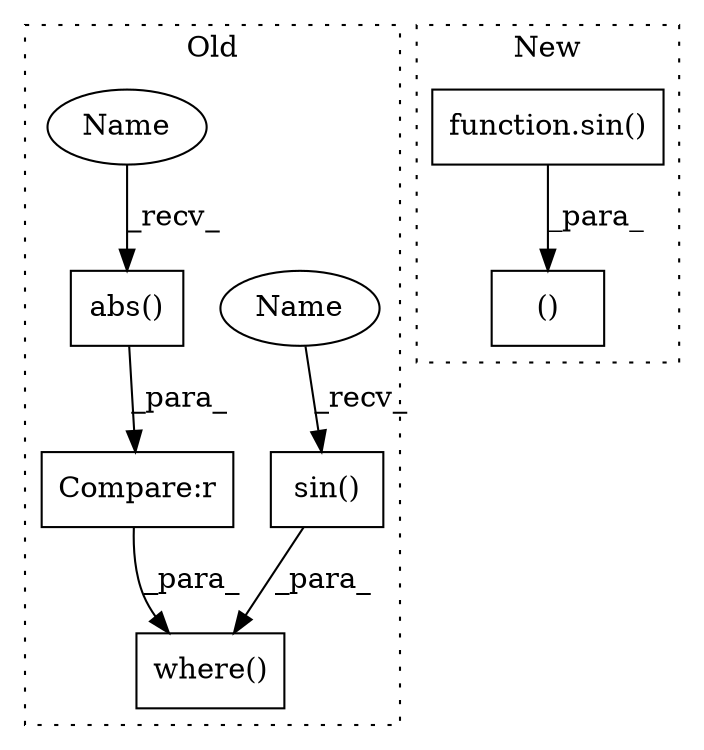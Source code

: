 digraph G {
subgraph cluster0 {
1 [label="sin()" a="75" s="1475" l="7" shape="box"];
3 [label="abs()" a="75" s="1254" l="7" shape="box"];
5 [label="Compare:r" a="40" s="1253" l="15" shape="box"];
6 [label="where()" a="75" s="1443,1482" l="12,1" shape="box"];
7 [label="Name" a="87" s="1475" l="1" shape="ellipse"];
8 [label="Name" a="87" s="1254" l="1" shape="ellipse"];
label = "Old";
style="dotted";
}
subgraph cluster1 {
2 [label="function.sin()" a="75" s="1505,1510" l="4,1" shape="box"];
4 [label="()" a="54" s="1652" l="6" shape="box"];
label = "New";
style="dotted";
}
1 -> 6 [label="_para_"];
2 -> 4 [label="_para_"];
3 -> 5 [label="_para_"];
5 -> 6 [label="_para_"];
7 -> 1 [label="_recv_"];
8 -> 3 [label="_recv_"];
}